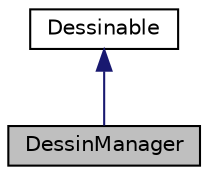 digraph "DessinManager"
{
  edge [fontname="Helvetica",fontsize="10",labelfontname="Helvetica",labelfontsize="10"];
  node [fontname="Helvetica",fontsize="10",shape=record];
  Node1 [label="DessinManager",height=0.2,width=0.4,color="black", fillcolor="grey75", style="filled", fontcolor="black"];
  Node2 -> Node1 [dir="back",color="midnightblue",fontsize="10",style="solid",fontname="Helvetica"];
  Node2 [label="Dessinable",height=0.2,width=0.4,color="black", fillcolor="white", style="filled",URL="$class_dessinable.html",tooltip="The Dessinable class Il s&#39;agit d&#39;une interface décrivant le comportement que doivent avoir les classe..."];
}
